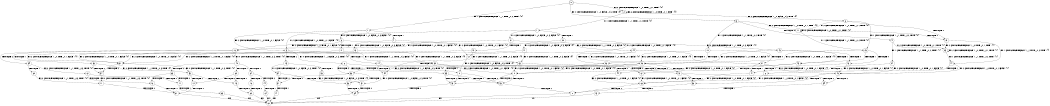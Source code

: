 digraph BCG {
size = "7, 10.5";
center = TRUE;
node [shape = circle];
0 [peripheries = 2];
0 -> 1 [label = "EX !1 !ATOMIC_EXCH_BRANCH (1, +1, TRUE, +0, 2, TRUE) !{0}"];
0 -> 2 [label = "EX !2 !ATOMIC_EXCH_BRANCH (1, +0, TRUE, +0, 1, TRUE) !{0}"];
0 -> 3 [label = "EX !0 !ATOMIC_EXCH_BRANCH (1, +0, FALSE, +0, 3, TRUE) !{0}"];
1 -> 4 [label = "TERMINATE !1"];
1 -> 5 [label = "EX !2 !ATOMIC_EXCH_BRANCH (1, +0, TRUE, +0, 1, FALSE) !{0}"];
1 -> 6 [label = "EX !0 !ATOMIC_EXCH_BRANCH (1, +0, FALSE, +0, 3, FALSE) !{0}"];
2 -> 7 [label = "EX !1 !ATOMIC_EXCH_BRANCH (1, +1, TRUE, +0, 2, TRUE) !{0}"];
2 -> 8 [label = "EX !0 !ATOMIC_EXCH_BRANCH (1, +0, FALSE, +0, 3, TRUE) !{0}"];
2 -> 2 [label = "EX !2 !ATOMIC_EXCH_BRANCH (1, +0, TRUE, +0, 1, TRUE) !{0}"];
3 -> 9 [label = "TERMINATE !0"];
3 -> 10 [label = "EX !1 !ATOMIC_EXCH_BRANCH (1, +1, TRUE, +0, 2, TRUE) !{0}"];
3 -> 11 [label = "EX !2 !ATOMIC_EXCH_BRANCH (1, +0, TRUE, +0, 1, TRUE) !{0}"];
4 -> 12 [label = "EX !2 !ATOMIC_EXCH_BRANCH (1, +0, TRUE, +0, 1, FALSE) !{0}"];
4 -> 13 [label = "EX !0 !ATOMIC_EXCH_BRANCH (1, +0, FALSE, +0, 3, FALSE) !{0}"];
5 -> 14 [label = "TERMINATE !1"];
5 -> 15 [label = "TERMINATE !2"];
5 -> 16 [label = "EX !0 !ATOMIC_EXCH_BRANCH (1, +0, FALSE, +0, 3, TRUE) !{0}"];
6 -> 17 [label = "TERMINATE !1"];
6 -> 18 [label = "EX !2 !ATOMIC_EXCH_BRANCH (1, +0, TRUE, +0, 1, FALSE) !{0}"];
6 -> 19 [label = "EX !0 !ATOMIC_EXCH_BRANCH (1, +1, TRUE, +0, 3, FALSE) !{0}"];
7 -> 20 [label = "TERMINATE !1"];
7 -> 21 [label = "EX !0 !ATOMIC_EXCH_BRANCH (1, +0, FALSE, +0, 3, FALSE) !{0}"];
7 -> 5 [label = "EX !2 !ATOMIC_EXCH_BRANCH (1, +0, TRUE, +0, 1, FALSE) !{0}"];
8 -> 22 [label = "TERMINATE !0"];
8 -> 23 [label = "EX !1 !ATOMIC_EXCH_BRANCH (1, +1, TRUE, +0, 2, TRUE) !{0}"];
8 -> 11 [label = "EX !2 !ATOMIC_EXCH_BRANCH (1, +0, TRUE, +0, 1, TRUE) !{0}"];
9 -> 24 [label = "EX !1 !ATOMIC_EXCH_BRANCH (1, +1, TRUE, +0, 2, TRUE) !{1}"];
9 -> 25 [label = "EX !2 !ATOMIC_EXCH_BRANCH (1, +0, TRUE, +0, 1, TRUE) !{1}"];
10 -> 26 [label = "TERMINATE !1"];
10 -> 27 [label = "TERMINATE !0"];
10 -> 28 [label = "EX !2 !ATOMIC_EXCH_BRANCH (1, +0, TRUE, +0, 1, FALSE) !{0}"];
11 -> 22 [label = "TERMINATE !0"];
11 -> 23 [label = "EX !1 !ATOMIC_EXCH_BRANCH (1, +1, TRUE, +0, 2, TRUE) !{0}"];
11 -> 11 [label = "EX !2 !ATOMIC_EXCH_BRANCH (1, +0, TRUE, +0, 1, TRUE) !{0}"];
12 -> 29 [label = "TERMINATE !2"];
12 -> 30 [label = "EX !0 !ATOMIC_EXCH_BRANCH (1, +0, FALSE, +0, 3, TRUE) !{0}"];
13 -> 31 [label = "EX !2 !ATOMIC_EXCH_BRANCH (1, +0, TRUE, +0, 1, FALSE) !{0}"];
13 -> 32 [label = "EX !0 !ATOMIC_EXCH_BRANCH (1, +1, TRUE, +0, 3, FALSE) !{0}"];
14 -> 29 [label = "TERMINATE !2"];
14 -> 30 [label = "EX !0 !ATOMIC_EXCH_BRANCH (1, +0, FALSE, +0, 3, TRUE) !{0}"];
15 -> 33 [label = "TERMINATE !1"];
15 -> 34 [label = "EX !0 !ATOMIC_EXCH_BRANCH (1, +0, FALSE, +0, 3, TRUE) !{0}"];
16 -> 35 [label = "TERMINATE !1"];
16 -> 36 [label = "TERMINATE !2"];
16 -> 37 [label = "TERMINATE !0"];
17 -> 31 [label = "EX !2 !ATOMIC_EXCH_BRANCH (1, +0, TRUE, +0, 1, FALSE) !{0}"];
17 -> 32 [label = "EX !0 !ATOMIC_EXCH_BRANCH (1, +1, TRUE, +0, 3, FALSE) !{0}"];
18 -> 38 [label = "TERMINATE !1"];
18 -> 39 [label = "TERMINATE !2"];
18 -> 40 [label = "EX !0 !ATOMIC_EXCH_BRANCH (1, +1, TRUE, +0, 3, TRUE) !{0}"];
19 -> 26 [label = "TERMINATE !1"];
19 -> 27 [label = "TERMINATE !0"];
19 -> 28 [label = "EX !2 !ATOMIC_EXCH_BRANCH (1, +0, TRUE, +0, 1, FALSE) !{0}"];
20 -> 41 [label = "EX !0 !ATOMIC_EXCH_BRANCH (1, +0, FALSE, +0, 3, FALSE) !{0}"];
20 -> 12 [label = "EX !2 !ATOMIC_EXCH_BRANCH (1, +0, TRUE, +0, 1, FALSE) !{0}"];
21 -> 42 [label = "TERMINATE !1"];
21 -> 18 [label = "EX !2 !ATOMIC_EXCH_BRANCH (1, +0, TRUE, +0, 1, FALSE) !{0}"];
21 -> 43 [label = "EX !0 !ATOMIC_EXCH_BRANCH (1, +1, TRUE, +0, 3, FALSE) !{0}"];
22 -> 44 [label = "EX !1 !ATOMIC_EXCH_BRANCH (1, +1, TRUE, +0, 2, TRUE) !{1}"];
22 -> 25 [label = "EX !2 !ATOMIC_EXCH_BRANCH (1, +0, TRUE, +0, 1, TRUE) !{1}"];
23 -> 45 [label = "TERMINATE !1"];
23 -> 46 [label = "TERMINATE !0"];
23 -> 28 [label = "EX !2 !ATOMIC_EXCH_BRANCH (1, +0, TRUE, +0, 1, FALSE) !{0}"];
24 -> 47 [label = "TERMINATE !1"];
24 -> 48 [label = "EX !2 !ATOMIC_EXCH_BRANCH (1, +0, TRUE, +0, 1, FALSE) !{1}"];
25 -> 44 [label = "EX !1 !ATOMIC_EXCH_BRANCH (1, +1, TRUE, +0, 2, TRUE) !{1}"];
25 -> 25 [label = "EX !2 !ATOMIC_EXCH_BRANCH (1, +0, TRUE, +0, 1, TRUE) !{1}"];
26 -> 49 [label = "TERMINATE !0"];
26 -> 50 [label = "EX !2 !ATOMIC_EXCH_BRANCH (1, +0, TRUE, +0, 1, FALSE) !{0}"];
27 -> 47 [label = "TERMINATE !1"];
27 -> 48 [label = "EX !2 !ATOMIC_EXCH_BRANCH (1, +0, TRUE, +0, 1, FALSE) !{1}"];
28 -> 35 [label = "TERMINATE !1"];
28 -> 36 [label = "TERMINATE !2"];
28 -> 37 [label = "TERMINATE !0"];
29 -> 51 [label = "EX !0 !ATOMIC_EXCH_BRANCH (1, +0, FALSE, +0, 3, TRUE) !{0}"];
30 -> 52 [label = "TERMINATE !2"];
30 -> 53 [label = "TERMINATE !0"];
31 -> 54 [label = "TERMINATE !2"];
31 -> 55 [label = "EX !0 !ATOMIC_EXCH_BRANCH (1, +1, TRUE, +0, 3, TRUE) !{0}"];
32 -> 49 [label = "TERMINATE !0"];
32 -> 50 [label = "EX !2 !ATOMIC_EXCH_BRANCH (1, +0, TRUE, +0, 1, FALSE) !{0}"];
33 -> 51 [label = "EX !0 !ATOMIC_EXCH_BRANCH (1, +0, FALSE, +0, 3, TRUE) !{0}"];
34 -> 56 [label = "TERMINATE !1"];
34 -> 57 [label = "TERMINATE !0"];
35 -> 52 [label = "TERMINATE !2"];
35 -> 53 [label = "TERMINATE !0"];
36 -> 56 [label = "TERMINATE !1"];
36 -> 57 [label = "TERMINATE !0"];
37 -> 58 [label = "TERMINATE !1"];
37 -> 59 [label = "TERMINATE !2"];
38 -> 54 [label = "TERMINATE !2"];
38 -> 55 [label = "EX !0 !ATOMIC_EXCH_BRANCH (1, +1, TRUE, +0, 3, TRUE) !{0}"];
39 -> 60 [label = "TERMINATE !1"];
39 -> 61 [label = "EX !0 !ATOMIC_EXCH_BRANCH (1, +1, TRUE, +0, 3, TRUE) !{0}"];
40 -> 62 [label = "TERMINATE !1"];
40 -> 63 [label = "TERMINATE !2"];
40 -> 64 [label = "TERMINATE !0"];
41 -> 31 [label = "EX !2 !ATOMIC_EXCH_BRANCH (1, +0, TRUE, +0, 1, FALSE) !{0}"];
41 -> 65 [label = "EX !0 !ATOMIC_EXCH_BRANCH (1, +1, TRUE, +0, 3, FALSE) !{0}"];
42 -> 31 [label = "EX !2 !ATOMIC_EXCH_BRANCH (1, +0, TRUE, +0, 1, FALSE) !{0}"];
42 -> 65 [label = "EX !0 !ATOMIC_EXCH_BRANCH (1, +1, TRUE, +0, 3, FALSE) !{0}"];
43 -> 45 [label = "TERMINATE !1"];
43 -> 46 [label = "TERMINATE !0"];
43 -> 28 [label = "EX !2 !ATOMIC_EXCH_BRANCH (1, +0, TRUE, +0, 1, FALSE) !{0}"];
44 -> 66 [label = "TERMINATE !1"];
44 -> 48 [label = "EX !2 !ATOMIC_EXCH_BRANCH (1, +0, TRUE, +0, 1, FALSE) !{1}"];
45 -> 67 [label = "TERMINATE !0"];
45 -> 50 [label = "EX !2 !ATOMIC_EXCH_BRANCH (1, +0, TRUE, +0, 1, FALSE) !{0}"];
46 -> 66 [label = "TERMINATE !1"];
46 -> 48 [label = "EX !2 !ATOMIC_EXCH_BRANCH (1, +0, TRUE, +0, 1, FALSE) !{1}"];
47 -> 68 [label = "EX !2 !ATOMIC_EXCH_BRANCH (1, +0, TRUE, +0, 1, FALSE) !{2}"];
48 -> 58 [label = "TERMINATE !1"];
48 -> 59 [label = "TERMINATE !2"];
49 -> 68 [label = "EX !2 !ATOMIC_EXCH_BRANCH (1, +0, TRUE, +0, 1, FALSE) !{2}"];
50 -> 52 [label = "TERMINATE !2"];
50 -> 53 [label = "TERMINATE !0"];
51 -> 69 [label = "TERMINATE !0"];
52 -> 69 [label = "TERMINATE !0"];
53 -> 70 [label = "TERMINATE !2"];
54 -> 71 [label = "EX !0 !ATOMIC_EXCH_BRANCH (1, +1, TRUE, +0, 3, TRUE) !{0}"];
55 -> 72 [label = "TERMINATE !2"];
55 -> 73 [label = "TERMINATE !0"];
56 -> 69 [label = "TERMINATE !0"];
57 -> 74 [label = "TERMINATE !1"];
58 -> 70 [label = "TERMINATE !2"];
59 -> 75 [label = "TERMINATE !1"];
60 -> 71 [label = "EX !0 !ATOMIC_EXCH_BRANCH (1, +1, TRUE, +0, 3, TRUE) !{0}"];
61 -> 76 [label = "TERMINATE !1"];
61 -> 77 [label = "TERMINATE !0"];
62 -> 72 [label = "TERMINATE !2"];
62 -> 73 [label = "TERMINATE !0"];
63 -> 76 [label = "TERMINATE !1"];
63 -> 77 [label = "TERMINATE !0"];
64 -> 78 [label = "TERMINATE !1"];
64 -> 79 [label = "TERMINATE !2"];
65 -> 67 [label = "TERMINATE !0"];
65 -> 50 [label = "EX !2 !ATOMIC_EXCH_BRANCH (1, +0, TRUE, +0, 1, FALSE) !{0}"];
66 -> 68 [label = "EX !2 !ATOMIC_EXCH_BRANCH (1, +0, TRUE, +0, 1, FALSE) !{2}"];
67 -> 68 [label = "EX !2 !ATOMIC_EXCH_BRANCH (1, +0, TRUE, +0, 1, FALSE) !{2}"];
68 -> 70 [label = "TERMINATE !2"];
69 -> 80 [label = "exit"];
70 -> 80 [label = "exit"];
71 -> 81 [label = "TERMINATE !0"];
72 -> 81 [label = "TERMINATE !0"];
73 -> 82 [label = "TERMINATE !2"];
74 -> 80 [label = "exit"];
75 -> 80 [label = "exit"];
76 -> 81 [label = "TERMINATE !0"];
77 -> 83 [label = "TERMINATE !1"];
78 -> 82 [label = "TERMINATE !2"];
79 -> 84 [label = "TERMINATE !1"];
81 -> 80 [label = "exit"];
82 -> 80 [label = "exit"];
83 -> 80 [label = "exit"];
84 -> 80 [label = "exit"];
}
